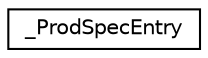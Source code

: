digraph "Graphical Class Hierarchy"
{
  edge [fontname="Helvetica",fontsize="10",labelfontname="Helvetica",labelfontsize="10"];
  node [fontname="Helvetica",fontsize="10",shape=record];
  rankdir="LR";
  Node1 [label="_ProdSpecEntry",height=0.2,width=0.4,color="black", fillcolor="white", style="filled",URL="$struct___prod_spec_entry.html"];
}
